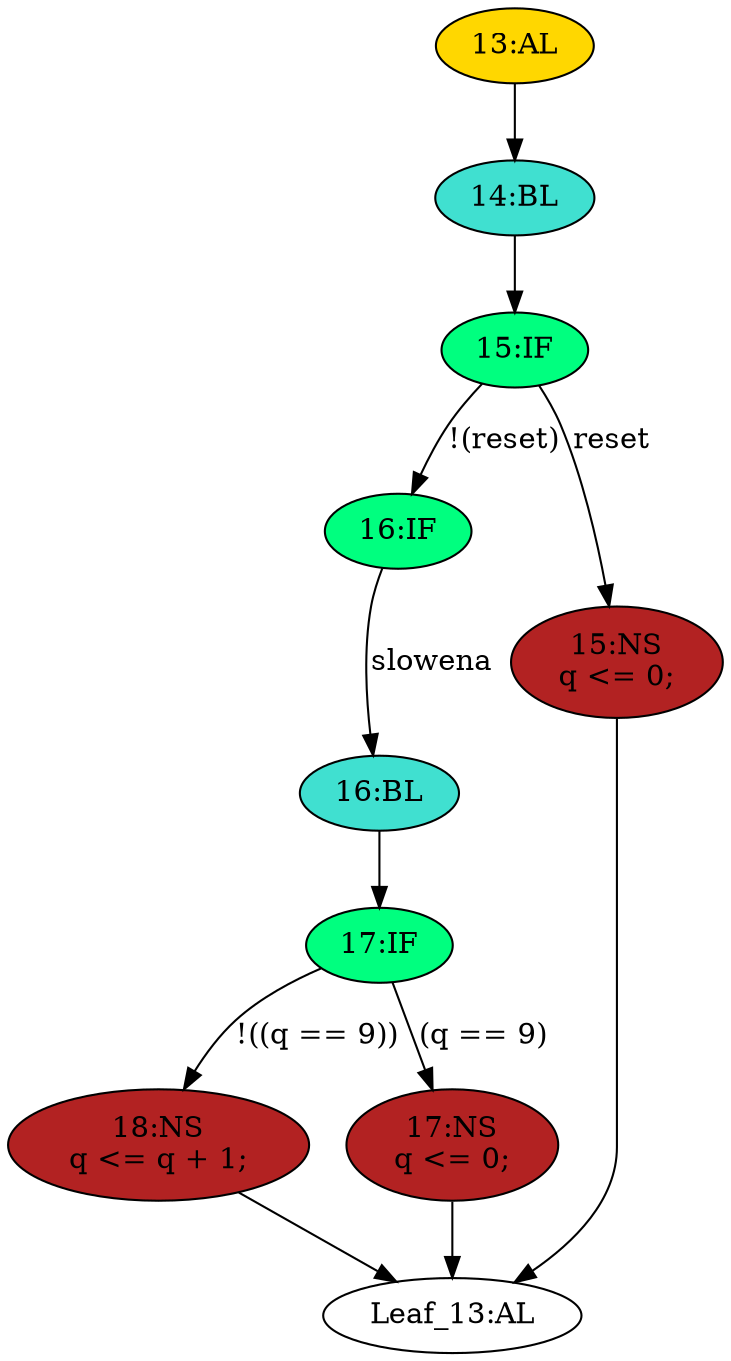 strict digraph "" {
	node [label="\N"];
	"16:IF"	[ast="<pyverilog.vparser.ast.IfStatement object at 0x7f551c48a450>",
		fillcolor=springgreen,
		label="16:IF",
		statements="[]",
		style=filled,
		typ=IfStatement];
	"16:BL"	[ast="<pyverilog.vparser.ast.Block object at 0x7f551c48a5d0>",
		fillcolor=turquoise,
		label="16:BL",
		statements="[]",
		style=filled,
		typ=Block];
	"16:IF" -> "16:BL"	[cond="['slowena']",
		label=slowena,
		lineno=16];
	"17:IF"	[ast="<pyverilog.vparser.ast.IfStatement object at 0x7f551c48a610>",
		fillcolor=springgreen,
		label="17:IF",
		statements="[]",
		style=filled,
		typ=IfStatement];
	"18:NS"	[ast="<pyverilog.vparser.ast.NonblockingSubstitution object at 0x7f551c48a650>",
		fillcolor=firebrick,
		label="18:NS
q <= q + 1;",
		statements="[<pyverilog.vparser.ast.NonblockingSubstitution object at 0x7f551c48a650>]",
		style=filled,
		typ=NonblockingSubstitution];
	"17:IF" -> "18:NS"	[cond="['q']",
		label="!((q == 9))",
		lineno=17];
	"17:NS"	[ast="<pyverilog.vparser.ast.NonblockingSubstitution object at 0x7f551c48a850>",
		fillcolor=firebrick,
		label="17:NS
q <= 0;",
		statements="[<pyverilog.vparser.ast.NonblockingSubstitution object at 0x7f551c48a850>]",
		style=filled,
		typ=NonblockingSubstitution];
	"17:IF" -> "17:NS"	[cond="['q']",
		label="(q == 9)",
		lineno=17];
	"14:BL"	[ast="<pyverilog.vparser.ast.Block object at 0x7f551c48aa90>",
		fillcolor=turquoise,
		label="14:BL",
		statements="[]",
		style=filled,
		typ=Block];
	"15:IF"	[ast="<pyverilog.vparser.ast.IfStatement object at 0x7f551c48aad0>",
		fillcolor=springgreen,
		label="15:IF",
		statements="[]",
		style=filled,
		typ=IfStatement];
	"14:BL" -> "15:IF"	[cond="[]",
		lineno=None];
	"Leaf_13:AL"	[def_var="['q']",
		label="Leaf_13:AL"];
	"18:NS" -> "Leaf_13:AL"	[cond="[]",
		lineno=None];
	"17:NS" -> "Leaf_13:AL"	[cond="[]",
		lineno=None];
	"15:IF" -> "16:IF"	[cond="['reset']",
		label="!(reset)",
		lineno=15];
	"15:NS"	[ast="<pyverilog.vparser.ast.NonblockingSubstitution object at 0x7f551c48ab10>",
		fillcolor=firebrick,
		label="15:NS
q <= 0;",
		statements="[<pyverilog.vparser.ast.NonblockingSubstitution object at 0x7f551c48ab10>]",
		style=filled,
		typ=NonblockingSubstitution];
	"15:IF" -> "15:NS"	[cond="['reset']",
		label=reset,
		lineno=15];
	"15:NS" -> "Leaf_13:AL"	[cond="[]",
		lineno=None];
	"13:AL"	[ast="<pyverilog.vparser.ast.Always object at 0x7f551c48ad50>",
		clk_sens=True,
		fillcolor=gold,
		label="13:AL",
		sens="['clk']",
		statements="[]",
		style=filled,
		typ=Always,
		use_var="['reset', 'q', 'slowena']"];
	"13:AL" -> "14:BL"	[cond="[]",
		lineno=None];
	"16:BL" -> "17:IF"	[cond="[]",
		lineno=None];
}
